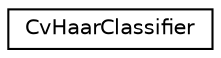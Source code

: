 digraph "Graphical Class Hierarchy"
{
 // LATEX_PDF_SIZE
  edge [fontname="Helvetica",fontsize="10",labelfontname="Helvetica",labelfontsize="10"];
  node [fontname="Helvetica",fontsize="10",shape=record];
  rankdir="LR";
  Node0 [label="CvHaarClassifier",height=0.2,width=0.4,color="black", fillcolor="white", style="filled",URL="$struct_cv_haar_classifier.html",tooltip=" "];
}
